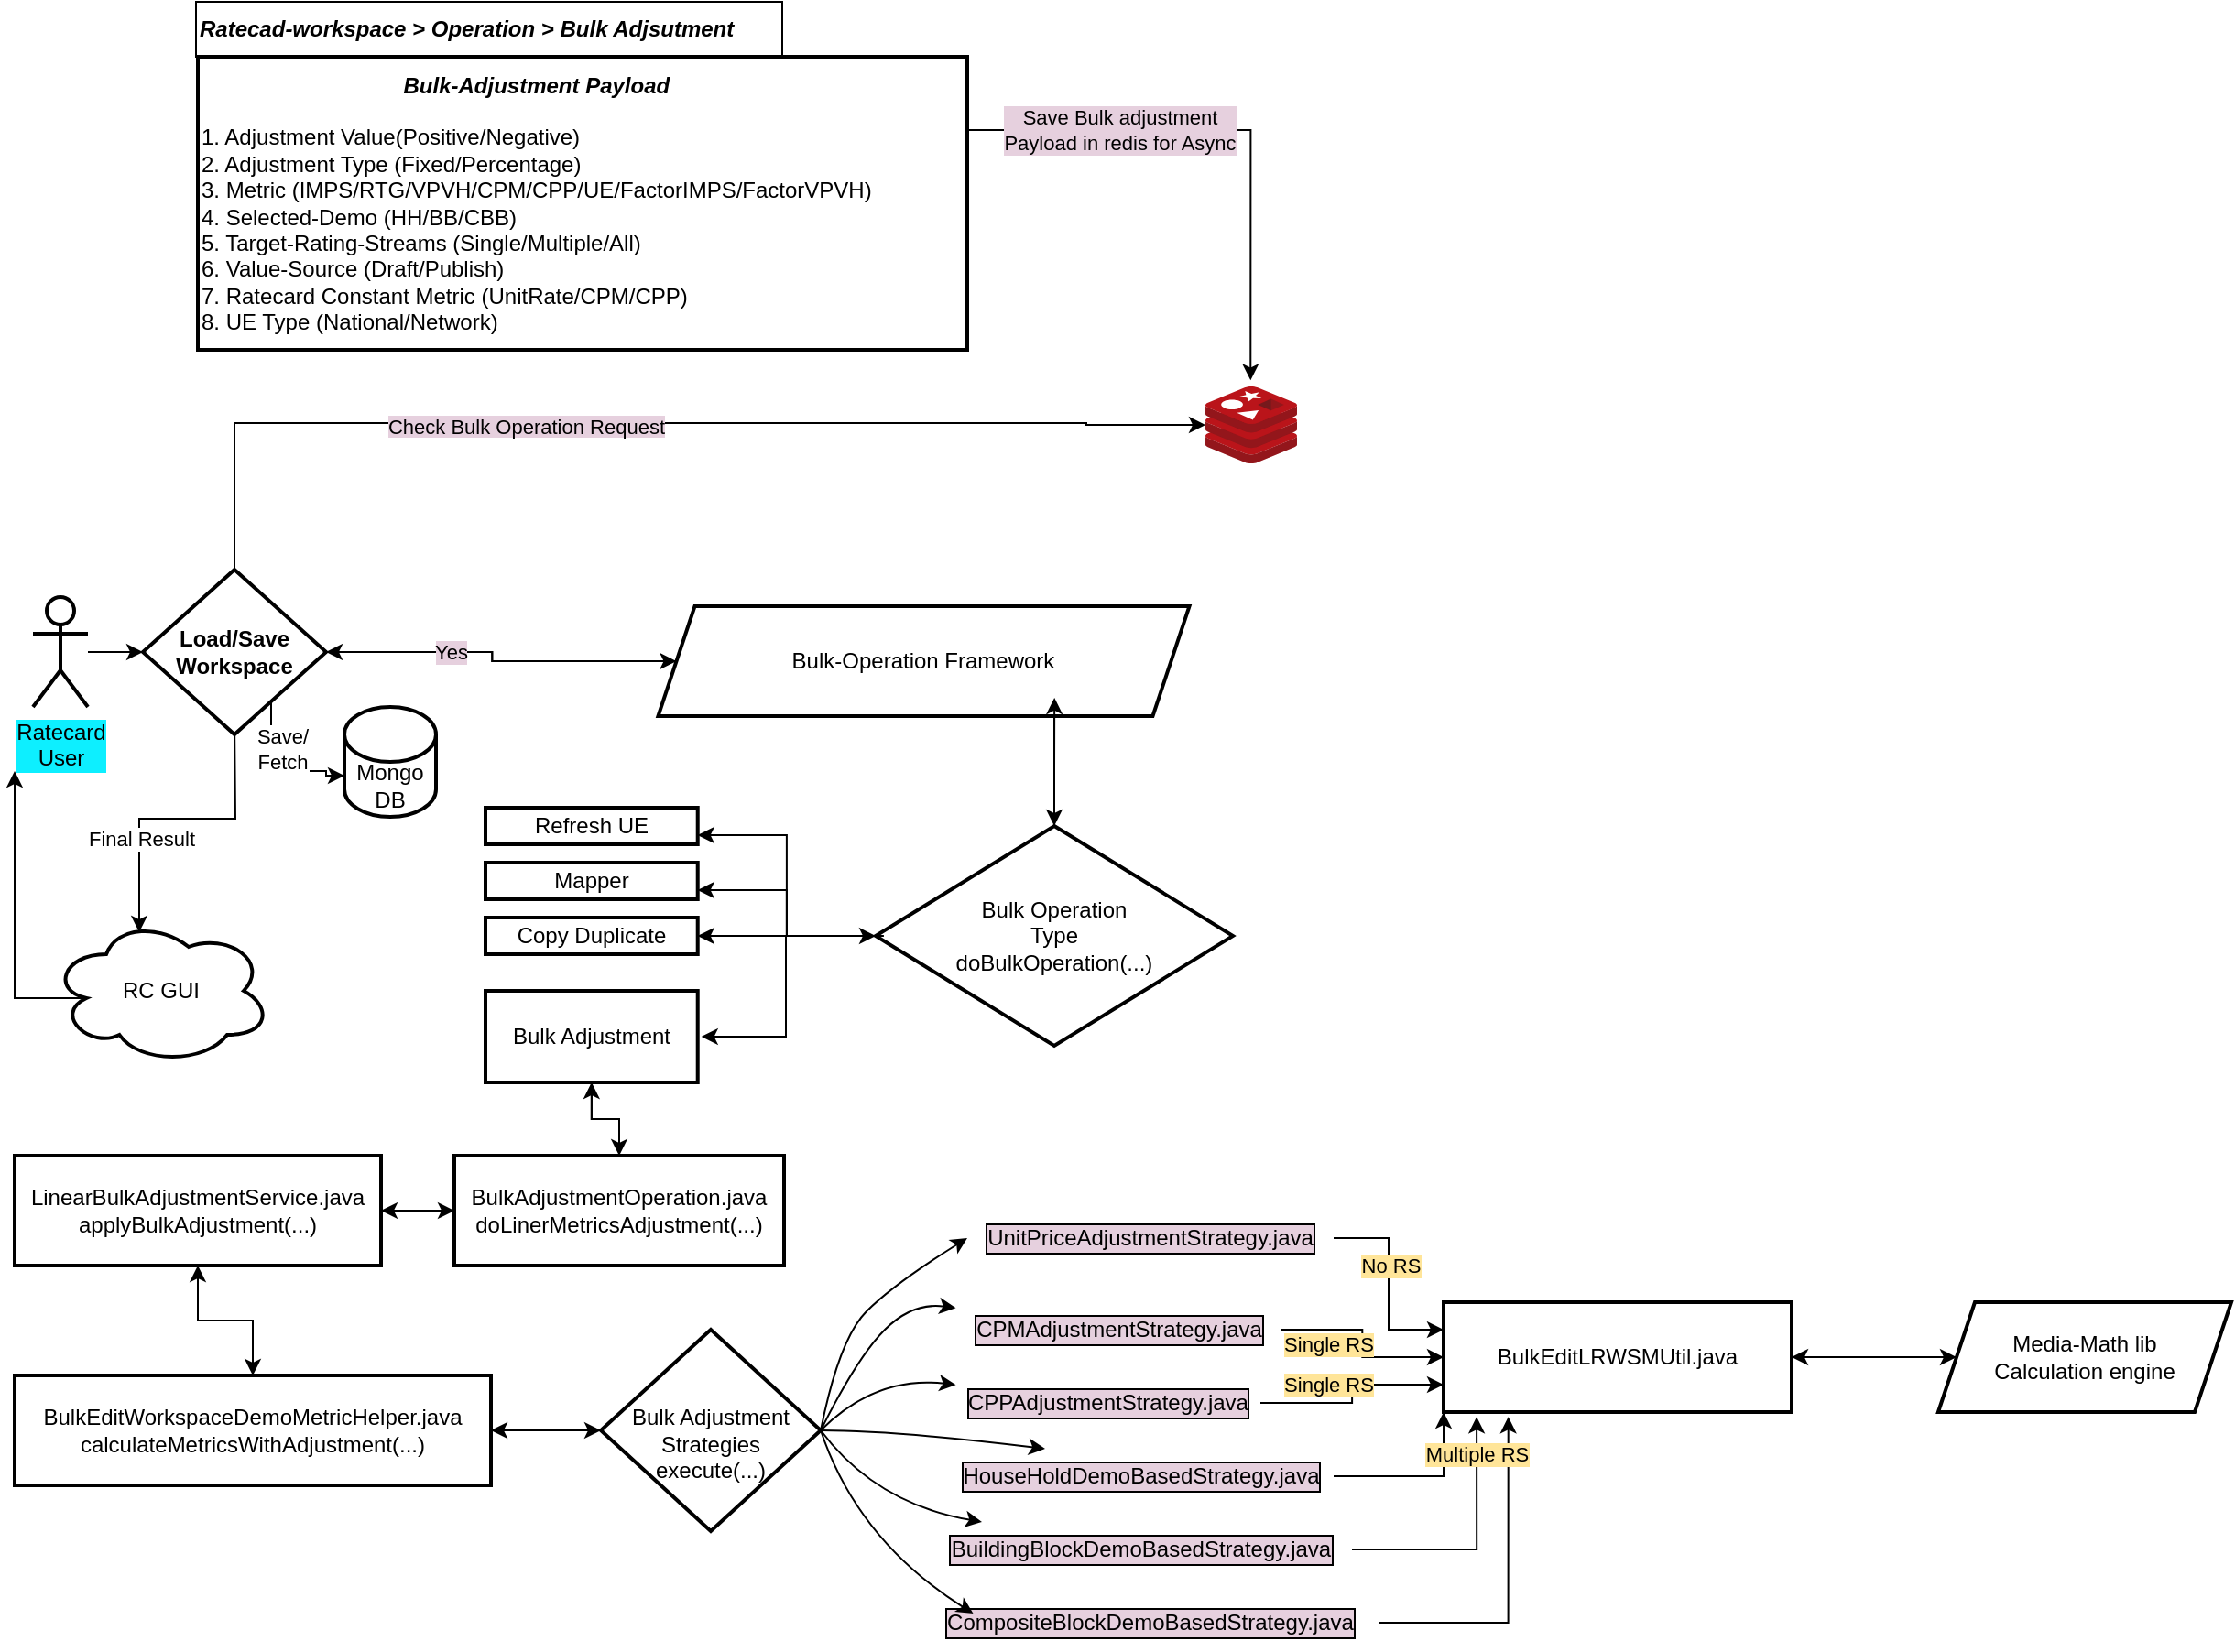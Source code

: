 <mxfile version="16.2.4" type="github">
  <diagram id="9271J5pzasAeuUzchju9" name="Page-1">
    <mxGraphModel dx="1632" dy="436" grid="1" gridSize="10" guides="1" tooltips="1" connect="1" arrows="1" fold="1" page="1" pageScale="1" pageWidth="850" pageHeight="1100" math="0" shadow="0">
      <root>
        <mxCell id="0" />
        <mxCell id="1" parent="0" />
        <mxCell id="rtP-YycxQSzAullAXLvg-9" style="edgeStyle=orthogonalEdgeStyle;rounded=0;orthogonalLoop=1;jettySize=auto;html=1;labelBackgroundColor=#E6D0DE;exitX=0.98;exitY=0.338;exitDx=0;exitDy=0;exitPerimeter=0;entryX=0.493;entryY=-0.079;entryDx=0;entryDy=0;entryPerimeter=0;" edge="1" parent="1" source="rtP-YycxQSzAullAXLvg-1" target="rtP-YycxQSzAullAXLvg-8">
          <mxGeometry relative="1" as="geometry">
            <mxPoint x="-180" y="245" as="sourcePoint" />
            <Array as="points">
              <mxPoint x="-241" y="120" />
              <mxPoint x="-85" y="120" />
            </Array>
          </mxGeometry>
        </mxCell>
        <mxCell id="rtP-YycxQSzAullAXLvg-10" value="Save Bulk adjustment&lt;br&gt;Payload in redis for Async" style="edgeLabel;html=1;align=center;verticalAlign=middle;resizable=0;points=[];labelBackgroundColor=#E6D0DE;" vertex="1" connectable="0" parent="rtP-YycxQSzAullAXLvg-9">
          <mxGeometry x="-0.104" relative="1" as="geometry">
            <mxPoint x="-41" as="offset" />
          </mxGeometry>
        </mxCell>
        <mxCell id="rtP-YycxQSzAullAXLvg-1" value="&lt;div style=&quot;text-align: center&quot;&gt;&lt;span&gt;&lt;b&gt;&lt;i&gt;Bulk-Adjustment Payload&lt;/i&gt;&lt;/b&gt;&lt;/span&gt;&lt;/div&gt;&lt;br&gt;&lt;div&gt;1. Adjustment Value(Positive/Negative)&lt;/div&gt;&lt;div&gt;2. Adjustment Type (Fixed/Percentage)&lt;/div&gt;&lt;div&gt;3. Metric (IMPS/RTG/VPVH/CPM/CPP/UE/FactorIMPS/FactorVPVH)&lt;/div&gt;&lt;div&gt;4. Selected-Demo (HH/BB/CBB)&lt;/div&gt;&lt;div&gt;5. Target-Rating-Streams (Single/Multiple/All)&lt;/div&gt;&lt;div&gt;6. Value-Source (Draft/Publish)&lt;/div&gt;&lt;div&gt;7. Ratecard Constant Metric (UnitRate/CPM/CPP)&lt;/div&gt;&lt;div&gt;8. UE Type (National/Network)&lt;/div&gt;" style="text;html=1;strokeColor=default;fillColor=none;align=left;verticalAlign=middle;whiteSpace=wrap;rounded=0;perimeterSpacing=8;strokeWidth=2;" vertex="1" parent="1">
          <mxGeometry x="-660" y="80" width="420" height="160" as="geometry" />
        </mxCell>
        <mxCell id="rtP-YycxQSzAullAXLvg-3" value="Ratecad-workspace &amp;gt; Operation &amp;gt; Bulk Adjsutment" style="text;html=1;strokeColor=default;fillColor=none;align=left;verticalAlign=middle;whiteSpace=wrap;rounded=0;fontStyle=3" vertex="1" parent="1">
          <mxGeometry x="-661" y="50" width="320" height="30" as="geometry" />
        </mxCell>
        <mxCell id="rtP-YycxQSzAullAXLvg-28" style="edgeStyle=orthogonalEdgeStyle;rounded=0;orthogonalLoop=1;jettySize=auto;html=1;labelBackgroundColor=#E6D0DE;" edge="1" parent="1" source="rtP-YycxQSzAullAXLvg-5" target="rtP-YycxQSzAullAXLvg-11">
          <mxGeometry relative="1" as="geometry" />
        </mxCell>
        <mxCell id="rtP-YycxQSzAullAXLvg-37" style="edgeStyle=orthogonalEdgeStyle;rounded=0;orthogonalLoop=1;jettySize=auto;html=1;entryX=0.5;entryY=0;entryDx=0;entryDy=0;labelBackgroundColor=#E6D0DE;" edge="1" parent="1" source="rtP-YycxQSzAullAXLvg-5" target="rtP-YycxQSzAullAXLvg-6">
          <mxGeometry relative="1" as="geometry">
            <Array as="points">
              <mxPoint x="-192" y="470" />
            </Array>
          </mxGeometry>
        </mxCell>
        <mxCell id="rtP-YycxQSzAullAXLvg-5" value="Bulk-Operation Framework" style="shape=parallelogram;perimeter=parallelogramPerimeter;whiteSpace=wrap;html=1;fixedSize=1;rounded=0;strokeColor=default;strokeWidth=2;" vertex="1" parent="1">
          <mxGeometry x="-408.75" y="380" width="290" height="60" as="geometry" />
        </mxCell>
        <mxCell id="rtP-YycxQSzAullAXLvg-30" style="edgeStyle=orthogonalEdgeStyle;rounded=0;orthogonalLoop=1;jettySize=auto;html=1;exitX=0;exitY=0.5;exitDx=0;exitDy=0;entryX=1;entryY=0.75;entryDx=0;entryDy=0;labelBackgroundColor=#E6D0DE;" edge="1" parent="1" source="rtP-YycxQSzAullAXLvg-6" target="rtP-YycxQSzAullAXLvg-22">
          <mxGeometry relative="1" as="geometry" />
        </mxCell>
        <mxCell id="rtP-YycxQSzAullAXLvg-32" style="edgeStyle=orthogonalEdgeStyle;rounded=0;orthogonalLoop=1;jettySize=auto;html=1;labelBackgroundColor=#E6D0DE;entryX=1;entryY=0.5;entryDx=0;entryDy=0;" edge="1" parent="1" source="rtP-YycxQSzAullAXLvg-6" target="rtP-YycxQSzAullAXLvg-26">
          <mxGeometry relative="1" as="geometry">
            <mxPoint x="-360" y="570" as="targetPoint" />
            <Array as="points">
              <mxPoint x="-360" y="560" />
              <mxPoint x="-360" y="560" />
            </Array>
          </mxGeometry>
        </mxCell>
        <mxCell id="rtP-YycxQSzAullAXLvg-35" style="edgeStyle=orthogonalEdgeStyle;rounded=0;orthogonalLoop=1;jettySize=auto;html=1;entryX=1;entryY=0.75;entryDx=0;entryDy=0;labelBackgroundColor=#E6D0DE;" edge="1" parent="1" source="rtP-YycxQSzAullAXLvg-6" target="rtP-YycxQSzAullAXLvg-25">
          <mxGeometry relative="1" as="geometry" />
        </mxCell>
        <mxCell id="rtP-YycxQSzAullAXLvg-89" style="edgeStyle=orthogonalEdgeStyle;rounded=0;orthogonalLoop=1;jettySize=auto;html=1;entryX=0.746;entryY=0.833;entryDx=0;entryDy=0;entryPerimeter=0;labelBackgroundColor=#E6D0DE;" edge="1" parent="1" source="rtP-YycxQSzAullAXLvg-6" target="rtP-YycxQSzAullAXLvg-5">
          <mxGeometry relative="1" as="geometry" />
        </mxCell>
        <mxCell id="rtP-YycxQSzAullAXLvg-6" value="Bulk Operation&lt;br&gt;Type&lt;br&gt;doBulkOperation(...)" style="rhombus;whiteSpace=wrap;html=1;rounded=0;strokeColor=default;strokeWidth=2;" vertex="1" parent="1">
          <mxGeometry x="-290" y="500" width="195" height="120" as="geometry" />
        </mxCell>
        <mxCell id="rtP-YycxQSzAullAXLvg-8" value="" style="sketch=0;aspect=fixed;html=1;points=[];align=center;image;fontSize=12;image=img/lib/mscae/Cache_Redis_Product.svg;rounded=0;strokeColor=default;strokeWidth=2;" vertex="1" parent="1">
          <mxGeometry x="-110" y="260" width="50" height="42" as="geometry" />
        </mxCell>
        <mxCell id="rtP-YycxQSzAullAXLvg-14" style="edgeStyle=orthogonalEdgeStyle;rounded=0;orthogonalLoop=1;jettySize=auto;html=1;" edge="1" parent="1">
          <mxGeometry relative="1" as="geometry">
            <mxPoint x="-640" y="360" as="sourcePoint" />
            <mxPoint x="-110" y="281" as="targetPoint" />
            <Array as="points">
              <mxPoint x="-640" y="280" />
              <mxPoint x="-175" y="280" />
              <mxPoint x="-175" y="281" />
            </Array>
          </mxGeometry>
        </mxCell>
        <mxCell id="rtP-YycxQSzAullAXLvg-15" value="&lt;span style=&quot;background-color: rgb(230 , 208 , 222)&quot;&gt;Check Bulk Operation Request&lt;/span&gt;" style="edgeLabel;html=1;align=center;verticalAlign=middle;resizable=0;points=[];" vertex="1" connectable="0" parent="rtP-YycxQSzAullAXLvg-14">
          <mxGeometry x="-0.219" y="-2" relative="1" as="geometry">
            <mxPoint as="offset" />
          </mxGeometry>
        </mxCell>
        <mxCell id="rtP-YycxQSzAullAXLvg-16" style="edgeStyle=orthogonalEdgeStyle;rounded=0;orthogonalLoop=1;jettySize=auto;html=1;entryX=0;entryY=0.5;entryDx=0;entryDy=0;labelBackgroundColor=#E6D0DE;" edge="1" parent="1" source="rtP-YycxQSzAullAXLvg-11" target="rtP-YycxQSzAullAXLvg-5">
          <mxGeometry relative="1" as="geometry" />
        </mxCell>
        <mxCell id="rtP-YycxQSzAullAXLvg-17" value="Yes" style="edgeLabel;html=1;align=center;verticalAlign=middle;resizable=0;points=[];labelBackgroundColor=#E6D0DE;" vertex="1" connectable="0" parent="rtP-YycxQSzAullAXLvg-16">
          <mxGeometry x="-0.337" y="-3" relative="1" as="geometry">
            <mxPoint x="3" y="-3" as="offset" />
          </mxGeometry>
        </mxCell>
        <mxCell id="rtP-YycxQSzAullAXLvg-27" style="edgeStyle=orthogonalEdgeStyle;rounded=0;orthogonalLoop=1;jettySize=auto;html=1;labelBackgroundColor=#E6D0DE;entryX=0.4;entryY=0.1;entryDx=0;entryDy=0;entryPerimeter=0;" edge="1" parent="1" target="rtP-YycxQSzAullAXLvg-19">
          <mxGeometry relative="1" as="geometry">
            <mxPoint x="-640" y="441" as="sourcePoint" />
            <mxPoint x="-710" y="540" as="targetPoint" />
          </mxGeometry>
        </mxCell>
        <mxCell id="rtP-YycxQSzAullAXLvg-66" value="Final Result" style="edgeLabel;html=1;align=center;verticalAlign=middle;resizable=0;points=[];" vertex="1" connectable="0" parent="rtP-YycxQSzAullAXLvg-27">
          <mxGeometry x="0.4" y="1" relative="1" as="geometry">
            <mxPoint as="offset" />
          </mxGeometry>
        </mxCell>
        <mxCell id="rtP-YycxQSzAullAXLvg-64" style="edgeStyle=orthogonalEdgeStyle;rounded=0;orthogonalLoop=1;jettySize=auto;html=1;labelBackgroundColor=#E6D0DE;entryX=0;entryY=0;entryDx=0;entryDy=37.5;entryPerimeter=0;" edge="1" parent="1" target="rtP-YycxQSzAullAXLvg-63">
          <mxGeometry relative="1" as="geometry">
            <mxPoint x="-580" y="460" as="targetPoint" />
            <mxPoint x="-620" y="427" as="sourcePoint" />
            <Array as="points">
              <mxPoint x="-620" y="470" />
              <mxPoint x="-590" y="470" />
              <mxPoint x="-590" y="473" />
            </Array>
          </mxGeometry>
        </mxCell>
        <mxCell id="rtP-YycxQSzAullAXLvg-65" value="Save/&lt;br&gt;Fetch" style="edgeLabel;html=1;align=center;verticalAlign=middle;resizable=0;points=[];" vertex="1" connectable="0" parent="rtP-YycxQSzAullAXLvg-64">
          <mxGeometry x="-0.205" relative="1" as="geometry">
            <mxPoint x="6" y="-3" as="offset" />
          </mxGeometry>
        </mxCell>
        <mxCell id="rtP-YycxQSzAullAXLvg-11" value="&lt;b&gt;Load/Save&lt;br&gt;Workspace&lt;/b&gt;" style="rhombus;whiteSpace=wrap;html=1;rounded=0;labelBackgroundColor=none;strokeColor=default;strokeWidth=2;" vertex="1" parent="1">
          <mxGeometry x="-690" y="360" width="100" height="90" as="geometry" />
        </mxCell>
        <mxCell id="rtP-YycxQSzAullAXLvg-13" style="edgeStyle=orthogonalEdgeStyle;rounded=0;orthogonalLoop=1;jettySize=auto;html=1;entryX=0;entryY=0.5;entryDx=0;entryDy=0;" edge="1" parent="1" source="rtP-YycxQSzAullAXLvg-12" target="rtP-YycxQSzAullAXLvg-11">
          <mxGeometry relative="1" as="geometry" />
        </mxCell>
        <mxCell id="rtP-YycxQSzAullAXLvg-12" value="Ratecard&lt;br&gt;User" style="shape=umlActor;verticalLabelPosition=bottom;verticalAlign=top;html=1;outlineConnect=0;rounded=0;labelBackgroundColor=#0DEFFF;strokeColor=default;strokeWidth=2;" vertex="1" parent="1">
          <mxGeometry x="-750" y="375" width="30" height="60" as="geometry" />
        </mxCell>
        <mxCell id="rtP-YycxQSzAullAXLvg-81" style="edgeStyle=orthogonalEdgeStyle;rounded=0;orthogonalLoop=1;jettySize=auto;html=1;labelBackgroundColor=#E6D0DE;exitX=0.16;exitY=0.55;exitDx=0;exitDy=0;exitPerimeter=0;" edge="1" parent="1" source="rtP-YycxQSzAullAXLvg-19">
          <mxGeometry relative="1" as="geometry">
            <mxPoint x="-760" y="470" as="targetPoint" />
          </mxGeometry>
        </mxCell>
        <mxCell id="rtP-YycxQSzAullAXLvg-19" value="RC GUI" style="ellipse;shape=cloud;whiteSpace=wrap;html=1;rounded=0;labelBackgroundColor=none;strokeColor=default;strokeWidth=2;" vertex="1" parent="1">
          <mxGeometry x="-740" y="550" width="120" height="80" as="geometry" />
        </mxCell>
        <mxCell id="rtP-YycxQSzAullAXLvg-39" style="edgeStyle=orthogonalEdgeStyle;rounded=0;orthogonalLoop=1;jettySize=auto;html=1;labelBackgroundColor=#E6D0DE;" edge="1" parent="1" source="rtP-YycxQSzAullAXLvg-33" target="rtP-YycxQSzAullAXLvg-38">
          <mxGeometry relative="1" as="geometry" />
        </mxCell>
        <mxCell id="rtP-YycxQSzAullAXLvg-41" style="edgeStyle=orthogonalEdgeStyle;rounded=0;orthogonalLoop=1;jettySize=auto;html=1;entryX=1;entryY=0.5;entryDx=0;entryDy=0;labelBackgroundColor=#E6D0DE;" edge="1" parent="1" source="rtP-YycxQSzAullAXLvg-38" target="rtP-YycxQSzAullAXLvg-40">
          <mxGeometry relative="1" as="geometry" />
        </mxCell>
        <mxCell id="rtP-YycxQSzAullAXLvg-91" style="edgeStyle=orthogonalEdgeStyle;rounded=0;orthogonalLoop=1;jettySize=auto;html=1;entryX=0.5;entryY=1;entryDx=0;entryDy=0;labelBackgroundColor=#E6D0DE;" edge="1" parent="1" source="rtP-YycxQSzAullAXLvg-38" target="rtP-YycxQSzAullAXLvg-33">
          <mxGeometry relative="1" as="geometry" />
        </mxCell>
        <mxCell id="rtP-YycxQSzAullAXLvg-38" value="BulkAdjustmentOperation.java&lt;br&gt;doLinerMetricsAdjustment(...)" style="rounded=0;whiteSpace=wrap;html=1;labelBackgroundColor=none;strokeColor=default;strokeWidth=2;" vertex="1" parent="1">
          <mxGeometry x="-520" y="680" width="180" height="60" as="geometry" />
        </mxCell>
        <mxCell id="rtP-YycxQSzAullAXLvg-43" style="edgeStyle=orthogonalEdgeStyle;rounded=0;orthogonalLoop=1;jettySize=auto;html=1;entryX=0.5;entryY=0;entryDx=0;entryDy=0;labelBackgroundColor=#E6D0DE;" edge="1" parent="1" source="rtP-YycxQSzAullAXLvg-40" target="rtP-YycxQSzAullAXLvg-42">
          <mxGeometry relative="1" as="geometry" />
        </mxCell>
        <mxCell id="rtP-YycxQSzAullAXLvg-92" style="edgeStyle=orthogonalEdgeStyle;rounded=0;orthogonalLoop=1;jettySize=auto;html=1;entryX=0;entryY=0.5;entryDx=0;entryDy=0;labelBackgroundColor=#E6D0DE;" edge="1" parent="1" source="rtP-YycxQSzAullAXLvg-40" target="rtP-YycxQSzAullAXLvg-38">
          <mxGeometry relative="1" as="geometry" />
        </mxCell>
        <mxCell id="rtP-YycxQSzAullAXLvg-40" value="LinearBulkAdjustmentService.java&lt;br&gt;applyBulkAdjustment(...)" style="rounded=0;whiteSpace=wrap;html=1;labelBackgroundColor=none;strokeColor=default;strokeWidth=2;" vertex="1" parent="1">
          <mxGeometry x="-760" y="680" width="200" height="60" as="geometry" />
        </mxCell>
        <mxCell id="rtP-YycxQSzAullAXLvg-45" style="edgeStyle=orthogonalEdgeStyle;rounded=0;orthogonalLoop=1;jettySize=auto;html=1;entryX=0;entryY=0.5;entryDx=0;entryDy=0;labelBackgroundColor=#E6D0DE;" edge="1" parent="1" source="rtP-YycxQSzAullAXLvg-42" target="rtP-YycxQSzAullAXLvg-44">
          <mxGeometry relative="1" as="geometry" />
        </mxCell>
        <mxCell id="rtP-YycxQSzAullAXLvg-93" style="edgeStyle=orthogonalEdgeStyle;rounded=0;orthogonalLoop=1;jettySize=auto;html=1;entryX=0.5;entryY=1;entryDx=0;entryDy=0;labelBackgroundColor=#E6D0DE;" edge="1" parent="1" source="rtP-YycxQSzAullAXLvg-42" target="rtP-YycxQSzAullAXLvg-40">
          <mxGeometry relative="1" as="geometry" />
        </mxCell>
        <mxCell id="rtP-YycxQSzAullAXLvg-42" value="BulkEditWorkspaceDemoMetricHelper.java&lt;br&gt;calculateMetricsWithAdjustment(...)" style="rounded=0;whiteSpace=wrap;html=1;labelBackgroundColor=none;strokeColor=default;strokeWidth=2;" vertex="1" parent="1">
          <mxGeometry x="-760" y="800" width="260" height="60" as="geometry" />
        </mxCell>
        <mxCell id="rtP-YycxQSzAullAXLvg-94" style="edgeStyle=orthogonalEdgeStyle;rounded=0;orthogonalLoop=1;jettySize=auto;html=1;entryX=1;entryY=0.5;entryDx=0;entryDy=0;labelBackgroundColor=#E6D0DE;" edge="1" parent="1" source="rtP-YycxQSzAullAXLvg-44" target="rtP-YycxQSzAullAXLvg-42">
          <mxGeometry relative="1" as="geometry" />
        </mxCell>
        <mxCell id="rtP-YycxQSzAullAXLvg-44" value="&lt;br&gt;Bulk Adjustment&lt;br&gt;Strategies&lt;br&gt;execute(...)" style="rhombus;whiteSpace=wrap;html=1;rounded=0;labelBackgroundColor=none;strokeColor=default;strokeWidth=2;" vertex="1" parent="1">
          <mxGeometry x="-440" y="775" width="120" height="110" as="geometry" />
        </mxCell>
        <mxCell id="rtP-YycxQSzAullAXLvg-71" style="edgeStyle=orthogonalEdgeStyle;rounded=0;orthogonalLoop=1;jettySize=auto;html=1;entryX=0;entryY=0.25;entryDx=0;entryDy=0;labelBackgroundColor=#E6D0DE;" edge="1" parent="1" source="rtP-YycxQSzAullAXLvg-46" target="rtP-YycxQSzAullAXLvg-69">
          <mxGeometry relative="1" as="geometry" />
        </mxCell>
        <mxCell id="rtP-YycxQSzAullAXLvg-84" value="No RS" style="edgeLabel;html=1;align=center;verticalAlign=middle;resizable=0;points=[];labelBackgroundColor=#FFE599;" vertex="1" connectable="0" parent="rtP-YycxQSzAullAXLvg-71">
          <mxGeometry x="-0.194" y="1" relative="1" as="geometry">
            <mxPoint as="offset" />
          </mxGeometry>
        </mxCell>
        <mxCell id="rtP-YycxQSzAullAXLvg-46" value="UnitPriceAdjustmentStrategy.java" style="text;html=1;strokeColor=none;fillColor=none;align=center;verticalAlign=middle;whiteSpace=wrap;rounded=0;labelBackgroundColor=#E6D0DE;labelBorderColor=default;" vertex="1" parent="1">
          <mxGeometry x="-240" y="710" width="200" height="30" as="geometry" />
        </mxCell>
        <mxCell id="rtP-YycxQSzAullAXLvg-74" style="edgeStyle=orthogonalEdgeStyle;rounded=0;orthogonalLoop=1;jettySize=auto;html=1;entryX=0;entryY=1;entryDx=0;entryDy=0;labelBackgroundColor=#E6D0DE;" edge="1" parent="1" source="rtP-YycxQSzAullAXLvg-47" target="rtP-YycxQSzAullAXLvg-69">
          <mxGeometry relative="1" as="geometry" />
        </mxCell>
        <mxCell id="rtP-YycxQSzAullAXLvg-47" value="HouseHoldDemoBasedStrategy.java" style="text;html=1;strokeColor=none;fillColor=none;align=center;verticalAlign=middle;whiteSpace=wrap;rounded=0;labelBackgroundColor=#E6D0DE;labelBorderColor=default;" vertex="1" parent="1">
          <mxGeometry x="-250" y="840" width="210" height="30" as="geometry" />
        </mxCell>
        <mxCell id="rtP-YycxQSzAullAXLvg-75" style="edgeStyle=orthogonalEdgeStyle;rounded=0;orthogonalLoop=1;jettySize=auto;html=1;entryX=0.095;entryY=1.044;entryDx=0;entryDy=0;entryPerimeter=0;labelBackgroundColor=#E6D0DE;" edge="1" parent="1" source="rtP-YycxQSzAullAXLvg-48" target="rtP-YycxQSzAullAXLvg-69">
          <mxGeometry relative="1" as="geometry" />
        </mxCell>
        <mxCell id="rtP-YycxQSzAullAXLvg-48" value="BuildingBlockDemoBasedStrategy.java" style="text;html=1;strokeColor=none;fillColor=none;align=center;verticalAlign=middle;whiteSpace=wrap;rounded=0;labelBackgroundColor=#E6D0DE;labelBorderColor=default;" vertex="1" parent="1">
          <mxGeometry x="-260" y="880" width="230" height="30" as="geometry" />
        </mxCell>
        <mxCell id="rtP-YycxQSzAullAXLvg-76" style="edgeStyle=orthogonalEdgeStyle;rounded=0;orthogonalLoop=1;jettySize=auto;html=1;entryX=0.186;entryY=1.044;entryDx=0;entryDy=0;entryPerimeter=0;labelBackgroundColor=#E6D0DE;" edge="1" parent="1" source="rtP-YycxQSzAullAXLvg-49" target="rtP-YycxQSzAullAXLvg-69">
          <mxGeometry relative="1" as="geometry" />
        </mxCell>
        <mxCell id="rtP-YycxQSzAullAXLvg-49" value="CompositeBlockDemoBasedStrategy.java" style="text;html=1;strokeColor=none;fillColor=none;align=center;verticalAlign=middle;whiteSpace=wrap;rounded=0;labelBackgroundColor=#E6D0DE;labelBorderColor=default;" vertex="1" parent="1">
          <mxGeometry x="-265" y="920" width="250" height="30" as="geometry" />
        </mxCell>
        <mxCell id="rtP-YycxQSzAullAXLvg-72" style="edgeStyle=orthogonalEdgeStyle;rounded=0;orthogonalLoop=1;jettySize=auto;html=1;entryX=0;entryY=0.5;entryDx=0;entryDy=0;labelBackgroundColor=#E6D0DE;" edge="1" parent="1" source="rtP-YycxQSzAullAXLvg-50" target="rtP-YycxQSzAullAXLvg-69">
          <mxGeometry relative="1" as="geometry" />
        </mxCell>
        <mxCell id="rtP-YycxQSzAullAXLvg-50" value="CPMAdjustmentStrategy.java" style="text;html=1;strokeColor=none;fillColor=none;align=center;verticalAlign=middle;whiteSpace=wrap;rounded=0;labelBackgroundColor=#E6D0DE;labelBorderColor=default;" vertex="1" parent="1">
          <mxGeometry x="-246.25" y="760" width="177.5" height="30" as="geometry" />
        </mxCell>
        <mxCell id="rtP-YycxQSzAullAXLvg-73" style="edgeStyle=orthogonalEdgeStyle;rounded=0;orthogonalLoop=1;jettySize=auto;html=1;entryX=0;entryY=0.75;entryDx=0;entryDy=0;labelBackgroundColor=#E6D0DE;" edge="1" parent="1" source="rtP-YycxQSzAullAXLvg-51" target="rtP-YycxQSzAullAXLvg-69">
          <mxGeometry relative="1" as="geometry" />
        </mxCell>
        <mxCell id="rtP-YycxQSzAullAXLvg-51" value="CPPAdjustmentStrategy.java" style="text;html=1;strokeColor=none;fillColor=none;align=center;verticalAlign=middle;whiteSpace=wrap;rounded=0;labelBackgroundColor=#E6D0DE;labelBorderColor=default;" vertex="1" parent="1">
          <mxGeometry x="-246.25" y="800" width="166.25" height="30" as="geometry" />
        </mxCell>
        <mxCell id="rtP-YycxQSzAullAXLvg-53" value="" style="curved=1;endArrow=classic;html=1;rounded=0;labelBackgroundColor=#E6D0DE;exitX=1;exitY=0.5;exitDx=0;exitDy=0;entryX=0;entryY=0.5;entryDx=0;entryDy=0;" edge="1" parent="1" source="rtP-YycxQSzAullAXLvg-44" target="rtP-YycxQSzAullAXLvg-46">
          <mxGeometry width="50" height="50" relative="1" as="geometry">
            <mxPoint x="-410" y="770" as="sourcePoint" />
            <mxPoint x="-360" y="720" as="targetPoint" />
            <Array as="points">
              <mxPoint x="-310" y="780" />
              <mxPoint x="-280" y="750" />
            </Array>
          </mxGeometry>
        </mxCell>
        <mxCell id="rtP-YycxQSzAullAXLvg-55" value="" style="curved=1;endArrow=classic;html=1;rounded=0;labelBackgroundColor=#E6D0DE;exitX=1;exitY=0.5;exitDx=0;exitDy=0;" edge="1" parent="1" source="rtP-YycxQSzAullAXLvg-44" target="rtP-YycxQSzAullAXLvg-50">
          <mxGeometry width="50" height="50" relative="1" as="geometry">
            <mxPoint x="-320" y="820" as="sourcePoint" />
            <mxPoint x="-262.5" y="745" as="targetPoint" />
            <Array as="points">
              <mxPoint x="-300" y="790" />
              <mxPoint x="-270" y="760" />
            </Array>
          </mxGeometry>
        </mxCell>
        <mxCell id="rtP-YycxQSzAullAXLvg-56" value="" style="curved=1;endArrow=classic;html=1;rounded=0;labelBackgroundColor=#E6D0DE;exitX=1;exitY=0.5;exitDx=0;exitDy=0;" edge="1" parent="1" source="rtP-YycxQSzAullAXLvg-44" target="rtP-YycxQSzAullAXLvg-51">
          <mxGeometry width="50" height="50" relative="1" as="geometry">
            <mxPoint x="-316" y="836" as="sourcePoint" />
            <mxPoint x="-241" y="770" as="targetPoint" />
            <Array as="points">
              <mxPoint x="-290" y="800" />
            </Array>
          </mxGeometry>
        </mxCell>
        <mxCell id="rtP-YycxQSzAullAXLvg-57" value="" style="curved=1;endArrow=classic;html=1;rounded=0;labelBackgroundColor=#E6D0DE;exitX=1;exitY=0.5;exitDx=0;exitDy=0;entryX=0.25;entryY=0;entryDx=0;entryDy=0;" edge="1" parent="1" source="rtP-YycxQSzAullAXLvg-44" target="rtP-YycxQSzAullAXLvg-47">
          <mxGeometry width="50" height="50" relative="1" as="geometry">
            <mxPoint x="-310" y="840" as="sourcePoint" />
            <mxPoint x="-235" y="810" as="targetPoint" />
            <Array as="points">
              <mxPoint x="-280" y="830" />
            </Array>
          </mxGeometry>
        </mxCell>
        <mxCell id="rtP-YycxQSzAullAXLvg-58" value="" style="curved=1;endArrow=classic;html=1;rounded=0;labelBackgroundColor=#E6D0DE;" edge="1" parent="1" target="rtP-YycxQSzAullAXLvg-48">
          <mxGeometry width="50" height="50" relative="1" as="geometry">
            <mxPoint x="-320" y="830" as="sourcePoint" />
            <mxPoint x="-232.5" y="850" as="targetPoint" />
            <Array as="points">
              <mxPoint x="-290" y="870" />
            </Array>
          </mxGeometry>
        </mxCell>
        <mxCell id="rtP-YycxQSzAullAXLvg-59" value="" style="curved=1;endArrow=classic;html=1;rounded=0;labelBackgroundColor=#E6D0DE;entryX=0.113;entryY=0.333;entryDx=0;entryDy=0;entryPerimeter=0;exitX=1;exitY=0.5;exitDx=0;exitDy=0;" edge="1" parent="1" source="rtP-YycxQSzAullAXLvg-44" target="rtP-YycxQSzAullAXLvg-49">
          <mxGeometry width="50" height="50" relative="1" as="geometry">
            <mxPoint x="-310" y="840" as="sourcePoint" />
            <mxPoint x="-237.5" y="890" as="targetPoint" />
            <Array as="points">
              <mxPoint x="-300" y="890" />
            </Array>
          </mxGeometry>
        </mxCell>
        <mxCell id="rtP-YycxQSzAullAXLvg-63" value="Mongo&lt;br&gt;DB" style="shape=cylinder3;whiteSpace=wrap;html=1;boundedLbl=1;backgroundOutline=1;size=15;rounded=0;labelBackgroundColor=none;labelBorderColor=none;strokeColor=default;strokeWidth=2;" vertex="1" parent="1">
          <mxGeometry x="-580" y="435" width="50" height="60" as="geometry" />
        </mxCell>
        <mxCell id="rtP-YycxQSzAullAXLvg-78" style="edgeStyle=orthogonalEdgeStyle;rounded=0;orthogonalLoop=1;jettySize=auto;html=1;entryX=0;entryY=0.5;entryDx=0;entryDy=0;labelBackgroundColor=#E6D0DE;" edge="1" parent="1" source="rtP-YycxQSzAullAXLvg-69" target="rtP-YycxQSzAullAXLvg-77">
          <mxGeometry relative="1" as="geometry" />
        </mxCell>
        <mxCell id="rtP-YycxQSzAullAXLvg-69" value="BulkEditLRWSMUtil.java" style="rounded=0;whiteSpace=wrap;html=1;labelBackgroundColor=none;labelBorderColor=none;strokeColor=default;strokeWidth=2;" vertex="1" parent="1">
          <mxGeometry x="20" y="760" width="190" height="60" as="geometry" />
        </mxCell>
        <mxCell id="rtP-YycxQSzAullAXLvg-79" style="edgeStyle=orthogonalEdgeStyle;rounded=0;orthogonalLoop=1;jettySize=auto;html=1;entryX=1;entryY=0.5;entryDx=0;entryDy=0;labelBackgroundColor=#E6D0DE;" edge="1" parent="1" source="rtP-YycxQSzAullAXLvg-77" target="rtP-YycxQSzAullAXLvg-69">
          <mxGeometry relative="1" as="geometry" />
        </mxCell>
        <mxCell id="rtP-YycxQSzAullAXLvg-77" value="Media-Math lib&lt;br&gt;Calculation engine" style="shape=parallelogram;perimeter=parallelogramPerimeter;whiteSpace=wrap;html=1;fixedSize=1;rounded=0;labelBackgroundColor=none;labelBorderColor=none;strokeColor=default;strokeWidth=2;" vertex="1" parent="1">
          <mxGeometry x="290" y="760" width="160" height="60" as="geometry" />
        </mxCell>
        <mxCell id="rtP-YycxQSzAullAXLvg-82" value="" style="group" vertex="1" connectable="0" parent="1">
          <mxGeometry x="-503" y="490" width="168" height="150" as="geometry" />
        </mxCell>
        <mxCell id="rtP-YycxQSzAullAXLvg-34" style="edgeStyle=orthogonalEdgeStyle;rounded=0;orthogonalLoop=1;jettySize=auto;html=1;labelBackgroundColor=#E6D0DE;exitX=0;exitY=0.5;exitDx=0;exitDy=0;" edge="1" parent="rtP-YycxQSzAullAXLvg-82">
          <mxGeometry relative="1" as="geometry">
            <mxPoint x="217.448" y="70" as="sourcePoint" />
            <mxPoint x="117.862" y="125" as="targetPoint" />
            <Array as="points">
              <mxPoint x="164" y="70" />
              <mxPoint x="164" y="125" />
            </Array>
          </mxGeometry>
        </mxCell>
        <mxCell id="rtP-YycxQSzAullAXLvg-22" value="Refresh UE" style="rounded=0;whiteSpace=wrap;html=1;labelBackgroundColor=none;strokeColor=default;strokeWidth=2;" vertex="1" parent="rtP-YycxQSzAullAXLvg-82">
          <mxGeometry width="115.862" height="20" as="geometry" />
        </mxCell>
        <mxCell id="rtP-YycxQSzAullAXLvg-25" value="Mapper" style="rounded=0;whiteSpace=wrap;html=1;labelBackgroundColor=none;strokeColor=default;strokeWidth=2;" vertex="1" parent="rtP-YycxQSzAullAXLvg-82">
          <mxGeometry y="30" width="115.862" height="20" as="geometry" />
        </mxCell>
        <mxCell id="rtP-YycxQSzAullAXLvg-26" value="Copy Duplicate" style="rounded=0;whiteSpace=wrap;html=1;labelBackgroundColor=none;strokeColor=default;strokeWidth=2;" vertex="1" parent="rtP-YycxQSzAullAXLvg-82">
          <mxGeometry y="60" width="115.862" height="20" as="geometry" />
        </mxCell>
        <mxCell id="rtP-YycxQSzAullAXLvg-33" value="Bulk Adjustment" style="rounded=0;whiteSpace=wrap;html=1;labelBackgroundColor=none;strokeColor=default;strokeWidth=2;" vertex="1" parent="rtP-YycxQSzAullAXLvg-82">
          <mxGeometry y="100" width="115.862" height="50" as="geometry" />
        </mxCell>
        <mxCell id="rtP-YycxQSzAullAXLvg-85" value="Single RS" style="edgeLabel;html=1;align=center;verticalAlign=middle;resizable=0;points=[];labelBackgroundColor=#FFE599;" vertex="1" connectable="0" parent="1">
          <mxGeometry x="-56" y="785" as="geometry">
            <mxPoint x="13" y="-2" as="offset" />
          </mxGeometry>
        </mxCell>
        <mxCell id="rtP-YycxQSzAullAXLvg-86" value="Single RS" style="edgeLabel;html=1;align=center;verticalAlign=middle;resizable=0;points=[];labelBackgroundColor=#FFE599;" vertex="1" connectable="0" parent="1">
          <mxGeometry x="-56" y="807" as="geometry">
            <mxPoint x="13" y="-2" as="offset" />
          </mxGeometry>
        </mxCell>
        <mxCell id="rtP-YycxQSzAullAXLvg-87" value="Multiple RS" style="edgeLabel;html=1;align=center;verticalAlign=middle;resizable=0;points=[];labelBackgroundColor=#FFE599;" vertex="1" connectable="0" parent="1">
          <mxGeometry x="25" y="845" as="geometry">
            <mxPoint x="13" y="-2" as="offset" />
          </mxGeometry>
        </mxCell>
        <mxCell id="rtP-YycxQSzAullAXLvg-90" style="edgeStyle=orthogonalEdgeStyle;rounded=0;orthogonalLoop=1;jettySize=auto;html=1;labelBackgroundColor=#E6D0DE;" edge="1" parent="1" source="rtP-YycxQSzAullAXLvg-26">
          <mxGeometry relative="1" as="geometry">
            <mxPoint x="-290" y="560" as="targetPoint" />
          </mxGeometry>
        </mxCell>
      </root>
    </mxGraphModel>
  </diagram>
</mxfile>

